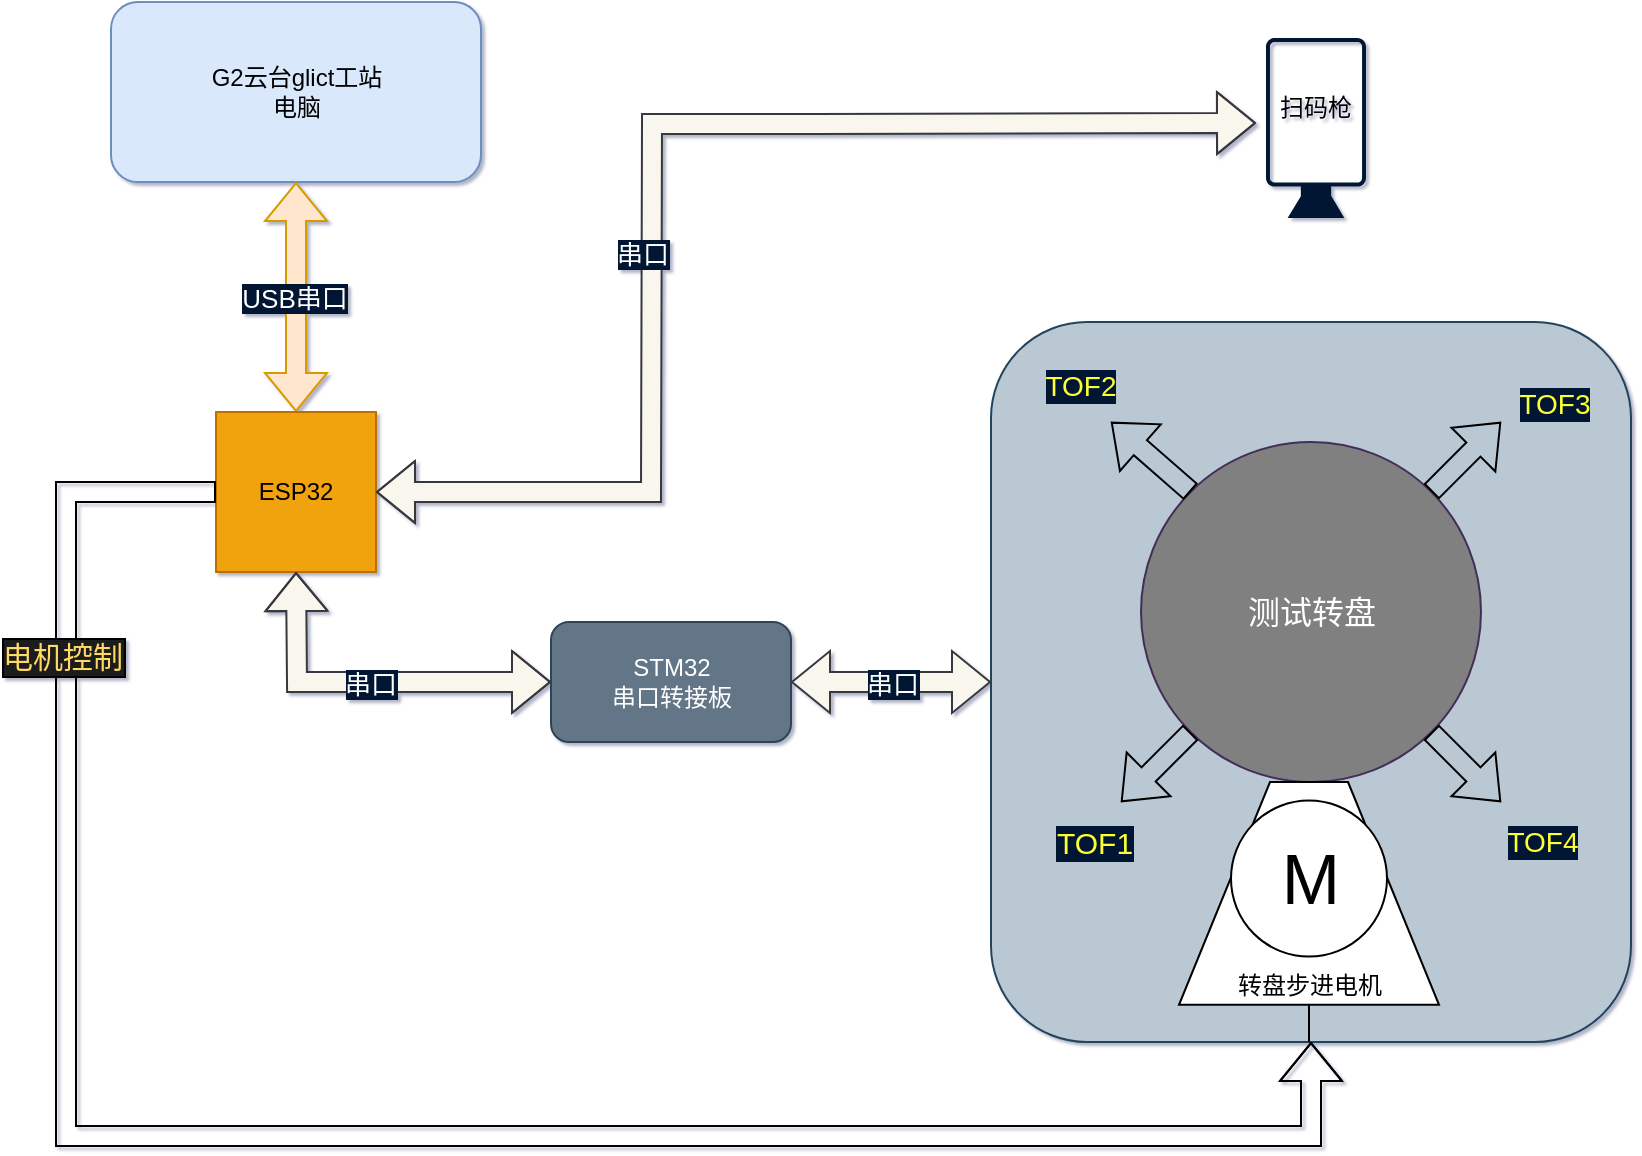 <mxfile version="28.2.7">
  <diagram id="C5RBs43oDa-KdzZeNtuy" name="Page-1">
    <mxGraphModel dx="1378" dy="756" grid="1" gridSize="10" guides="0" tooltips="1" connect="1" arrows="1" fold="1" page="1" pageScale="1" pageWidth="827" pageHeight="583" background="none" math="0" shadow="1">
      <root>
        <mxCell id="WIyWlLk6GJQsqaUBKTNV-0" />
        <mxCell id="WIyWlLk6GJQsqaUBKTNV-1" parent="WIyWlLk6GJQsqaUBKTNV-0" />
        <mxCell id="6_Co9M0bwZ1HitSA6oAc-36" value="" style="rounded=1;whiteSpace=wrap;html=1;fillColor=#bac8d3;strokeColor=#23445d;" vertex="1" parent="WIyWlLk6GJQsqaUBKTNV-1">
          <mxGeometry x="499.5" y="165" width="320" height="360" as="geometry" />
        </mxCell>
        <mxCell id="WIyWlLk6GJQsqaUBKTNV-3" value="G2云台glict工站&lt;div&gt;电脑&lt;/div&gt;" style="rounded=1;whiteSpace=wrap;html=1;fontSize=12;glass=0;strokeWidth=1;shadow=0;fillColor=#dae8fc;strokeColor=#6c8ebf;" parent="WIyWlLk6GJQsqaUBKTNV-1" vertex="1">
          <mxGeometry x="59.5" y="5" width="185" height="90" as="geometry" />
        </mxCell>
        <mxCell id="6_Co9M0bwZ1HitSA6oAc-6" value="" style="shape=flexArrow;endArrow=classic;startArrow=classic;html=1;rounded=0;entryX=0.5;entryY=1;entryDx=0;entryDy=0;exitX=0.5;exitY=0;exitDx=0;exitDy=0;fillColor=#ffe6cc;strokeColor=#d79b00;" edge="1" parent="WIyWlLk6GJQsqaUBKTNV-1" source="6_Co9M0bwZ1HitSA6oAc-8" target="WIyWlLk6GJQsqaUBKTNV-3">
          <mxGeometry width="100" height="100" relative="1" as="geometry">
            <mxPoint x="152.5" y="185" as="sourcePoint" />
            <mxPoint x="309.5" y="215" as="targetPoint" />
          </mxGeometry>
        </mxCell>
        <mxCell id="6_Co9M0bwZ1HitSA6oAc-7" value="USB串口" style="edgeLabel;html=1;align=center;verticalAlign=middle;resizable=0;points=[];fontColor=#FFFFFF;labelBackgroundColor=#001933;fontSize=13;" vertex="1" connectable="0" parent="6_Co9M0bwZ1HitSA6oAc-6">
          <mxGeometry x="-0.003" y="1" relative="1" as="geometry">
            <mxPoint as="offset" />
          </mxGeometry>
        </mxCell>
        <mxCell id="6_Co9M0bwZ1HitSA6oAc-8" value="ESP32" style="whiteSpace=wrap;html=1;aspect=fixed;fillColor=#f0a30a;strokeColor=#BD7000;fontColor=#000000;" vertex="1" parent="WIyWlLk6GJQsqaUBKTNV-1">
          <mxGeometry x="112" y="210" width="80" height="80" as="geometry" />
        </mxCell>
        <mxCell id="6_Co9M0bwZ1HitSA6oAc-9" value="&lt;font style=&quot;font-size: 16px;&quot;&gt;测试转盘&lt;/font&gt;" style="ellipse;whiteSpace=wrap;html=1;aspect=fixed;fillColor=#808080;fontColor=#ffffff;strokeColor=#432D57;" vertex="1" parent="WIyWlLk6GJQsqaUBKTNV-1">
          <mxGeometry x="574.5" y="225" width="170" height="170" as="geometry" />
        </mxCell>
        <mxCell id="6_Co9M0bwZ1HitSA6oAc-12" value="" style="group;fontSize=14;" vertex="1" connectable="0" parent="WIyWlLk6GJQsqaUBKTNV-1">
          <mxGeometry x="593.5" y="395" width="130" height="130" as="geometry" />
        </mxCell>
        <mxCell id="6_Co9M0bwZ1HitSA6oAc-11" value="" style="verticalLabelPosition=bottom;align=center;dashed=0;html=1;verticalAlign=top;shape=mxgraph.pid.engines.turbine;direction=south;" vertex="1" parent="6_Co9M0bwZ1HitSA6oAc-12">
          <mxGeometry width="130" height="130" as="geometry" />
        </mxCell>
        <mxCell id="6_Co9M0bwZ1HitSA6oAc-10" value="M" style="verticalLabelPosition=middle;shadow=0;dashed=0;align=center;html=1;verticalAlign=middle;strokeWidth=1;shape=ellipse;aspect=fixed;fontSize=35;" vertex="1" parent="6_Co9M0bwZ1HitSA6oAc-12">
          <mxGeometry x="26" y="9.286" width="78" height="78" as="geometry" />
        </mxCell>
        <mxCell id="6_Co9M0bwZ1HitSA6oAc-24" value="转盘步进电机" style="text;html=1;whiteSpace=wrap;strokeColor=none;fillColor=none;align=center;verticalAlign=middle;rounded=0;" vertex="1" parent="6_Co9M0bwZ1HitSA6oAc-12">
          <mxGeometry x="25" y="87.29" width="80" height="30" as="geometry" />
        </mxCell>
        <mxCell id="6_Co9M0bwZ1HitSA6oAc-15" value="" style="shape=flexArrow;endArrow=classic;html=1;rounded=0;exitX=0;exitY=1;exitDx=0;exitDy=0;" edge="1" parent="WIyWlLk6GJQsqaUBKTNV-1" source="6_Co9M0bwZ1HitSA6oAc-9">
          <mxGeometry width="50" height="50" relative="1" as="geometry">
            <mxPoint x="454.5" y="345" as="sourcePoint" />
            <mxPoint x="564.5" y="405" as="targetPoint" />
          </mxGeometry>
        </mxCell>
        <mxCell id="6_Co9M0bwZ1HitSA6oAc-16" value="TOF1" style="edgeLabel;html=1;align=center;verticalAlign=middle;resizable=0;points=[];fontSize=15;fontColor=#FFFF33;labelBackgroundColor=#001933;" vertex="1" connectable="0" parent="6_Co9M0bwZ1HitSA6oAc-15">
          <mxGeometry x="0.578" y="1" relative="1" as="geometry">
            <mxPoint x="-22" y="26" as="offset" />
          </mxGeometry>
        </mxCell>
        <mxCell id="6_Co9M0bwZ1HitSA6oAc-18" value="" style="shape=flexArrow;endArrow=classic;html=1;rounded=0;exitX=0;exitY=0;exitDx=0;exitDy=0;" edge="1" parent="WIyWlLk6GJQsqaUBKTNV-1" source="6_Co9M0bwZ1HitSA6oAc-9">
          <mxGeometry width="50" height="50" relative="1" as="geometry">
            <mxPoint x="544.5" y="305" as="sourcePoint" />
            <mxPoint x="559.5" y="215" as="targetPoint" />
          </mxGeometry>
        </mxCell>
        <mxCell id="6_Co9M0bwZ1HitSA6oAc-19" value="TOF2" style="edgeLabel;html=1;align=center;verticalAlign=middle;resizable=0;points=[];labelBackgroundColor=#001933;fontColor=#FFFF33;fontSize=14;" vertex="1" connectable="0" parent="6_Co9M0bwZ1HitSA6oAc-18">
          <mxGeometry x="0.578" y="1" relative="1" as="geometry">
            <mxPoint x="-23" y="-26" as="offset" />
          </mxGeometry>
        </mxCell>
        <mxCell id="6_Co9M0bwZ1HitSA6oAc-20" value="" style="shape=flexArrow;endArrow=classic;html=1;rounded=0;" edge="1" parent="WIyWlLk6GJQsqaUBKTNV-1" source="6_Co9M0bwZ1HitSA6oAc-9">
          <mxGeometry width="50" height="50" relative="1" as="geometry">
            <mxPoint x="794.5" y="360" as="sourcePoint" />
            <mxPoint x="754.5" y="405" as="targetPoint" />
          </mxGeometry>
        </mxCell>
        <mxCell id="6_Co9M0bwZ1HitSA6oAc-21" value="TOF4" style="edgeLabel;html=1;align=center;verticalAlign=middle;resizable=0;points=[];labelBackgroundColor=#001933;fontColor=#FFFF33;fontSize=14;" vertex="1" connectable="0" parent="6_Co9M0bwZ1HitSA6oAc-20">
          <mxGeometry x="0.578" y="1" relative="1" as="geometry">
            <mxPoint x="27" y="28" as="offset" />
          </mxGeometry>
        </mxCell>
        <mxCell id="6_Co9M0bwZ1HitSA6oAc-22" value="" style="shape=flexArrow;endArrow=classic;html=1;rounded=0;exitX=1;exitY=0;exitDx=0;exitDy=0;" edge="1" parent="WIyWlLk6GJQsqaUBKTNV-1" source="6_Co9M0bwZ1HitSA6oAc-9">
          <mxGeometry width="50" height="50" relative="1" as="geometry">
            <mxPoint x="794.5" y="240" as="sourcePoint" />
            <mxPoint x="754.5" y="215" as="targetPoint" />
          </mxGeometry>
        </mxCell>
        <mxCell id="6_Co9M0bwZ1HitSA6oAc-23" value="TOF3" style="edgeLabel;html=1;align=center;verticalAlign=middle;resizable=0;points=[];labelBackgroundColor=#001933;fontSize=14;fontColor=#FFFF33;" vertex="1" connectable="0" parent="6_Co9M0bwZ1HitSA6oAc-22">
          <mxGeometry x="0.578" y="1" relative="1" as="geometry">
            <mxPoint x="34" y="-16" as="offset" />
          </mxGeometry>
        </mxCell>
        <mxCell id="6_Co9M0bwZ1HitSA6oAc-25" value="STM32&lt;div&gt;串口转接板&lt;/div&gt;" style="rounded=1;whiteSpace=wrap;html=1;fillColor=#647687;fontColor=#ffffff;strokeColor=#314354;" vertex="1" parent="WIyWlLk6GJQsqaUBKTNV-1">
          <mxGeometry x="279.5" y="315" width="120" height="60" as="geometry" />
        </mxCell>
        <mxCell id="6_Co9M0bwZ1HitSA6oAc-27" value="" style="shape=flexArrow;endArrow=classic;startArrow=classic;html=1;rounded=0;exitX=0;exitY=0.5;exitDx=0;exitDy=0;fillColor=#f9f7ed;strokeColor=#36393d;entryX=0.5;entryY=1;entryDx=0;entryDy=0;" edge="1" parent="WIyWlLk6GJQsqaUBKTNV-1" source="6_Co9M0bwZ1HitSA6oAc-25" target="6_Co9M0bwZ1HitSA6oAc-8">
          <mxGeometry width="100" height="100" relative="1" as="geometry">
            <mxPoint x="279.5" y="350" as="sourcePoint" />
            <mxPoint x="149.5" y="400" as="targetPoint" />
            <Array as="points">
              <mxPoint x="229.5" y="345" />
              <mxPoint x="152.5" y="345" />
            </Array>
          </mxGeometry>
        </mxCell>
        <mxCell id="6_Co9M0bwZ1HitSA6oAc-28" value="串口" style="edgeLabel;html=1;align=center;verticalAlign=middle;resizable=0;points=[];fontColor=#FFFFFF;labelBackgroundColor=#001933;fontSize=13;" vertex="1" connectable="0" parent="6_Co9M0bwZ1HitSA6oAc-27">
          <mxGeometry x="-0.003" y="1" relative="1" as="geometry">
            <mxPoint as="offset" />
          </mxGeometry>
        </mxCell>
        <mxCell id="6_Co9M0bwZ1HitSA6oAc-30" value="" style="shape=flexArrow;endArrow=classic;startArrow=classic;html=1;rounded=0;entryX=1;entryY=0.5;entryDx=0;entryDy=0;fillColor=#f9f7ed;strokeColor=#36393d;exitX=0;exitY=0.5;exitDx=0;exitDy=0;" edge="1" parent="WIyWlLk6GJQsqaUBKTNV-1" source="6_Co9M0bwZ1HitSA6oAc-36" target="6_Co9M0bwZ1HitSA6oAc-25">
          <mxGeometry width="100" height="100" relative="1" as="geometry">
            <mxPoint x="409.5" y="445" as="sourcePoint" />
            <mxPoint x="259.5" y="255" as="targetPoint" />
          </mxGeometry>
        </mxCell>
        <mxCell id="6_Co9M0bwZ1HitSA6oAc-31" value="&lt;div&gt;&lt;span style=&quot;background-color: light-dark(rgb(0, 25, 51), rgb(201, 222, 245)); color: light-dark(rgb(255, 255, 255), rgb(18, 18, 18));&quot;&gt;串口&lt;/span&gt;&lt;/div&gt;" style="edgeLabel;html=1;align=center;verticalAlign=middle;resizable=0;points=[];fontColor=#FFFFFF;labelBackgroundColor=#001933;fontSize=13;" vertex="1" connectable="0" parent="6_Co9M0bwZ1HitSA6oAc-30">
          <mxGeometry x="-0.003" y="1" relative="1" as="geometry">
            <mxPoint as="offset" />
          </mxGeometry>
        </mxCell>
        <mxCell id="6_Co9M0bwZ1HitSA6oAc-35" value="" style="points=[[0,0.5,0],[0.19,0.02,0],[0.59,0,0],[0.985,0.02,0],[1,0.5,0],[0.985,0.98,0],[0.59,1,0],[0.19,0.98,0]];verticalLabelPosition=bottom;html=1;verticalAlign=top;aspect=fixed;align=center;pointerEvents=1;shape=mxgraph.cisco19.camera;fillColor=#001933;strokeColor=#d79b00;direction=north;strokeWidth=8;labelBackgroundColor=none;gradientColor=none;" vertex="1" parent="WIyWlLk6GJQsqaUBKTNV-1">
          <mxGeometry x="637" y="23" width="50" height="90" as="geometry" />
        </mxCell>
        <mxCell id="6_Co9M0bwZ1HitSA6oAc-13" value="" style="shape=flexArrow;endArrow=classic;html=1;rounded=0;fontSize=14;exitX=0;exitY=0.5;exitDx=0;exitDy=0;entryX=0.5;entryY=1;entryDx=0;entryDy=0;" edge="1" parent="WIyWlLk6GJQsqaUBKTNV-1" source="6_Co9M0bwZ1HitSA6oAc-8" target="6_Co9M0bwZ1HitSA6oAc-36">
          <mxGeometry width="50" height="50" relative="1" as="geometry">
            <mxPoint x="109.52" y="227.04" as="sourcePoint" />
            <mxPoint x="659.5" y="497" as="targetPoint" />
            <Array as="points">
              <mxPoint x="37" y="250" />
              <mxPoint x="37" y="572" />
              <mxPoint x="140" y="572" />
              <mxPoint x="472" y="572" />
              <mxPoint x="659.5" y="572" />
            </Array>
          </mxGeometry>
        </mxCell>
        <mxCell id="6_Co9M0bwZ1HitSA6oAc-14" value="电机控制" style="edgeLabel;html=1;align=center;verticalAlign=middle;resizable=0;points=[];fontColor=#FFD966;labelBackgroundColor=#1A1A1A;fontSize=15;labelBorderColor=default;" vertex="1" connectable="0" parent="6_Co9M0bwZ1HitSA6oAc-13">
          <mxGeometry x="-0.767" y="-2" relative="1" as="geometry">
            <mxPoint y="33" as="offset" />
          </mxGeometry>
        </mxCell>
        <mxCell id="6_Co9M0bwZ1HitSA6oAc-37" value="扫码枪" style="text;html=1;whiteSpace=wrap;strokeColor=none;fillColor=none;align=center;verticalAlign=middle;rounded=0;" vertex="1" parent="WIyWlLk6GJQsqaUBKTNV-1">
          <mxGeometry x="632" y="43" width="60" height="30" as="geometry" />
        </mxCell>
        <mxCell id="6_Co9M0bwZ1HitSA6oAc-39" value="" style="shape=flexArrow;endArrow=classic;startArrow=classic;html=1;rounded=0;exitX=0;exitY=0.75;exitDx=0;exitDy=0;fillColor=#f9f7ed;strokeColor=#36393d;entryX=1;entryY=0.5;entryDx=0;entryDy=0;" edge="1" parent="WIyWlLk6GJQsqaUBKTNV-1" source="6_Co9M0bwZ1HitSA6oAc-37" target="6_Co9M0bwZ1HitSA6oAc-8">
          <mxGeometry width="100" height="100" relative="1" as="geometry">
            <mxPoint x="436.5" y="225" as="sourcePoint" />
            <mxPoint x="309.5" y="165" as="targetPoint" />
            <Array as="points">
              <mxPoint x="412" y="66" />
              <mxPoint x="330" y="66" />
              <mxPoint x="329.5" y="250" />
            </Array>
          </mxGeometry>
        </mxCell>
        <mxCell id="6_Co9M0bwZ1HitSA6oAc-40" value="串口" style="edgeLabel;html=1;align=center;verticalAlign=middle;resizable=0;points=[];fontColor=#FFFFFF;labelBackgroundColor=#001933;fontSize=13;" vertex="1" connectable="0" parent="6_Co9M0bwZ1HitSA6oAc-39">
          <mxGeometry x="-0.003" y="1" relative="1" as="geometry">
            <mxPoint x="-6" y="56" as="offset" />
          </mxGeometry>
        </mxCell>
      </root>
    </mxGraphModel>
  </diagram>
</mxfile>
